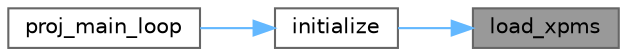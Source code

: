digraph "load_xpms"
{
 // LATEX_PDF_SIZE
  bgcolor="transparent";
  edge [fontname=Helvetica,fontsize=10,labelfontname=Helvetica,labelfontsize=10];
  node [fontname=Helvetica,fontsize=10,shape=box,height=0.2,width=0.4];
  rankdir="RL";
  Node1 [label="load_xpms",height=0.2,width=0.4,color="gray40", fillcolor="grey60", style="filled", fontcolor="black",tooltip="This function loads various XPM images into memory. Each XPM image is loaded using the 'xpm_load' fun..."];
  Node1 -> Node2 [dir="back",color="steelblue1",style="solid"];
  Node2 [label="initialize",height=0.2,width=0.4,color="grey40", fillcolor="white", style="filled",URL="$int__manager_8c.html#ac4ae186b48f33686d93c72b9160a2afb",tooltip="Initializes the system and sets up the necessary interrupts and devices."];
  Node2 -> Node3 [dir="back",color="steelblue1",style="solid"];
  Node3 [label="proj_main_loop",height=0.2,width=0.4,color="grey40", fillcolor="white", style="filled",URL="$main_8c.html#a2a16f651eccbd248e1ad3b3b924b143b",tooltip=" "];
}
